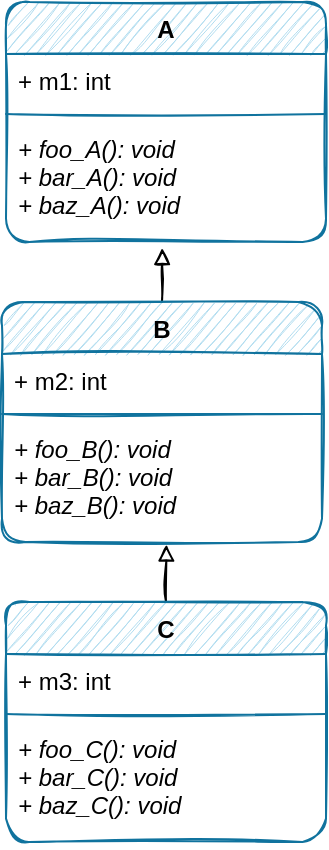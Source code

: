 <mxfile version="17.4.5" type="github"><diagram id="fWSGrSsgFykJ_uVHToOr" name="第 1 页"><mxGraphModel dx="1420" dy="762" grid="1" gridSize="10" guides="1" tooltips="1" connect="1" arrows="1" fold="1" page="1" pageScale="1" pageWidth="2336" pageHeight="1654" math="0" shadow="0"><root><mxCell id="0"/><mxCell id="1" parent="0"/><mxCell id="w4V1eEOMpGdIazZ4L4pQ-1" value="A" style="swimlane;fontStyle=1;align=center;verticalAlign=top;childLayout=stackLayout;horizontal=1;startSize=26;horizontalStack=0;resizeParent=1;resizeParentMax=0;resizeLast=0;collapsible=1;marginBottom=0;sketch=1;rounded=1;fillColor=#b1ddf0;strokeColor=#10739e;" parent="1" vertex="1"><mxGeometry x="300" y="80" width="160" height="120" as="geometry"><mxRectangle x="640" y="350" width="40" height="26" as="alternateBounds"/></mxGeometry></mxCell><mxCell id="w4V1eEOMpGdIazZ4L4pQ-2" value="+ m1: int" style="text;strokeColor=none;fillColor=none;align=left;verticalAlign=top;spacingLeft=4;spacingRight=4;overflow=hidden;rotatable=0;points=[[0,0.5],[1,0.5]];portConstraint=eastwest;sketch=1;" parent="w4V1eEOMpGdIazZ4L4pQ-1" vertex="1"><mxGeometry y="26" width="160" height="26" as="geometry"/></mxCell><mxCell id="w4V1eEOMpGdIazZ4L4pQ-3" value="" style="line;strokeWidth=1;fillColor=#b1ddf0;align=left;verticalAlign=middle;spacingTop=-1;spacingLeft=3;spacingRight=3;rotatable=0;labelPosition=right;points=[];portConstraint=eastwest;strokeColor=#10739e;sketch=1;" parent="w4V1eEOMpGdIazZ4L4pQ-1" vertex="1"><mxGeometry y="52" width="160" height="8" as="geometry"/></mxCell><mxCell id="w4V1eEOMpGdIazZ4L4pQ-4" value="+ foo_A(): void&#10;+ bar_A(): void&#10;+ baz_A(): void" style="text;strokeColor=none;fillColor=none;align=left;verticalAlign=top;spacingLeft=4;spacingRight=4;overflow=hidden;rotatable=0;points=[[0,0.5],[1,0.5]];portConstraint=eastwest;fontStyle=2;sketch=1;" parent="w4V1eEOMpGdIazZ4L4pQ-1" vertex="1"><mxGeometry y="60" width="160" height="60" as="geometry"/></mxCell><mxCell id="w4V1eEOMpGdIazZ4L4pQ-13" style="rounded=0;orthogonalLoop=1;jettySize=auto;html=1;exitX=0.5;exitY=0;exitDx=0;exitDy=0;entryX=0.488;entryY=1.05;entryDx=0;entryDy=0;entryPerimeter=0;endArrow=block;endFill=0;sketch=1;" parent="1" source="w4V1eEOMpGdIazZ4L4pQ-5" target="w4V1eEOMpGdIazZ4L4pQ-4" edge="1"><mxGeometry relative="1" as="geometry"/></mxCell><mxCell id="w4V1eEOMpGdIazZ4L4pQ-5" value="B" style="swimlane;fontStyle=1;align=center;verticalAlign=top;childLayout=stackLayout;horizontal=1;startSize=26;horizontalStack=0;resizeParent=1;resizeParentMax=0;resizeLast=0;collapsible=1;marginBottom=0;sketch=1;rounded=1;fillColor=#b1ddf0;strokeColor=#10739e;" parent="1" vertex="1"><mxGeometry x="298" y="230" width="160" height="120" as="geometry"><mxRectangle x="640" y="350" width="40" height="26" as="alternateBounds"/></mxGeometry></mxCell><mxCell id="w4V1eEOMpGdIazZ4L4pQ-6" value="+ m2: int" style="text;strokeColor=none;fillColor=none;align=left;verticalAlign=top;spacingLeft=4;spacingRight=4;overflow=hidden;rotatable=0;points=[[0,0.5],[1,0.5]];portConstraint=eastwest;sketch=1;" parent="w4V1eEOMpGdIazZ4L4pQ-5" vertex="1"><mxGeometry y="26" width="160" height="26" as="geometry"/></mxCell><mxCell id="w4V1eEOMpGdIazZ4L4pQ-7" value="" style="line;strokeWidth=1;fillColor=#b1ddf0;align=left;verticalAlign=middle;spacingTop=-1;spacingLeft=3;spacingRight=3;rotatable=0;labelPosition=right;points=[];portConstraint=eastwest;strokeColor=#10739e;sketch=1;" parent="w4V1eEOMpGdIazZ4L4pQ-5" vertex="1"><mxGeometry y="52" width="160" height="8" as="geometry"/></mxCell><mxCell id="w4V1eEOMpGdIazZ4L4pQ-8" value="+ foo_B(): void&#10;+ bar_B(): void&#10;+ baz_B(): void" style="text;strokeColor=none;fillColor=none;align=left;verticalAlign=top;spacingLeft=4;spacingRight=4;overflow=hidden;rotatable=0;points=[[0,0.5],[1,0.5]];portConstraint=eastwest;fontStyle=2;sketch=1;" parent="w4V1eEOMpGdIazZ4L4pQ-5" vertex="1"><mxGeometry y="60" width="160" height="60" as="geometry"/></mxCell><mxCell id="w4V1eEOMpGdIazZ4L4pQ-14" style="edgeStyle=none;rounded=0;orthogonalLoop=1;jettySize=auto;html=1;exitX=0.5;exitY=0;exitDx=0;exitDy=0;entryX=0.514;entryY=1.021;entryDx=0;entryDy=0;entryPerimeter=0;endArrow=block;endFill=0;sketch=1;" parent="1" source="w4V1eEOMpGdIazZ4L4pQ-9" target="w4V1eEOMpGdIazZ4L4pQ-8" edge="1"><mxGeometry relative="1" as="geometry"/></mxCell><mxCell id="w4V1eEOMpGdIazZ4L4pQ-9" value="C" style="swimlane;fontStyle=1;align=center;verticalAlign=top;childLayout=stackLayout;horizontal=1;startSize=26;horizontalStack=0;resizeParent=1;resizeParentMax=0;resizeLast=0;collapsible=1;marginBottom=0;sketch=1;rounded=1;fillColor=#b1ddf0;strokeColor=#10739e;" parent="1" vertex="1"><mxGeometry x="300" y="380" width="160" height="120" as="geometry"><mxRectangle x="640" y="350" width="40" height="26" as="alternateBounds"/></mxGeometry></mxCell><mxCell id="w4V1eEOMpGdIazZ4L4pQ-10" value="+ m3: int" style="text;strokeColor=none;fillColor=none;align=left;verticalAlign=top;spacingLeft=4;spacingRight=4;overflow=hidden;rotatable=0;points=[[0,0.5],[1,0.5]];portConstraint=eastwest;sketch=1;" parent="w4V1eEOMpGdIazZ4L4pQ-9" vertex="1"><mxGeometry y="26" width="160" height="26" as="geometry"/></mxCell><mxCell id="w4V1eEOMpGdIazZ4L4pQ-11" value="" style="line;strokeWidth=1;fillColor=#b1ddf0;align=left;verticalAlign=middle;spacingTop=-1;spacingLeft=3;spacingRight=3;rotatable=0;labelPosition=right;points=[];portConstraint=eastwest;strokeColor=#10739e;sketch=1;" parent="w4V1eEOMpGdIazZ4L4pQ-9" vertex="1"><mxGeometry y="52" width="160" height="8" as="geometry"/></mxCell><mxCell id="w4V1eEOMpGdIazZ4L4pQ-12" value="+ foo_C(): void&#10;+ bar_C(): void&#10;+ baz_C(): void" style="text;strokeColor=none;fillColor=none;align=left;verticalAlign=top;spacingLeft=4;spacingRight=4;overflow=hidden;rotatable=0;points=[[0,0.5],[1,0.5]];portConstraint=eastwest;fontStyle=2;sketch=1;" parent="w4V1eEOMpGdIazZ4L4pQ-9" vertex="1"><mxGeometry y="60" width="160" height="60" as="geometry"/></mxCell></root></mxGraphModel></diagram></mxfile>